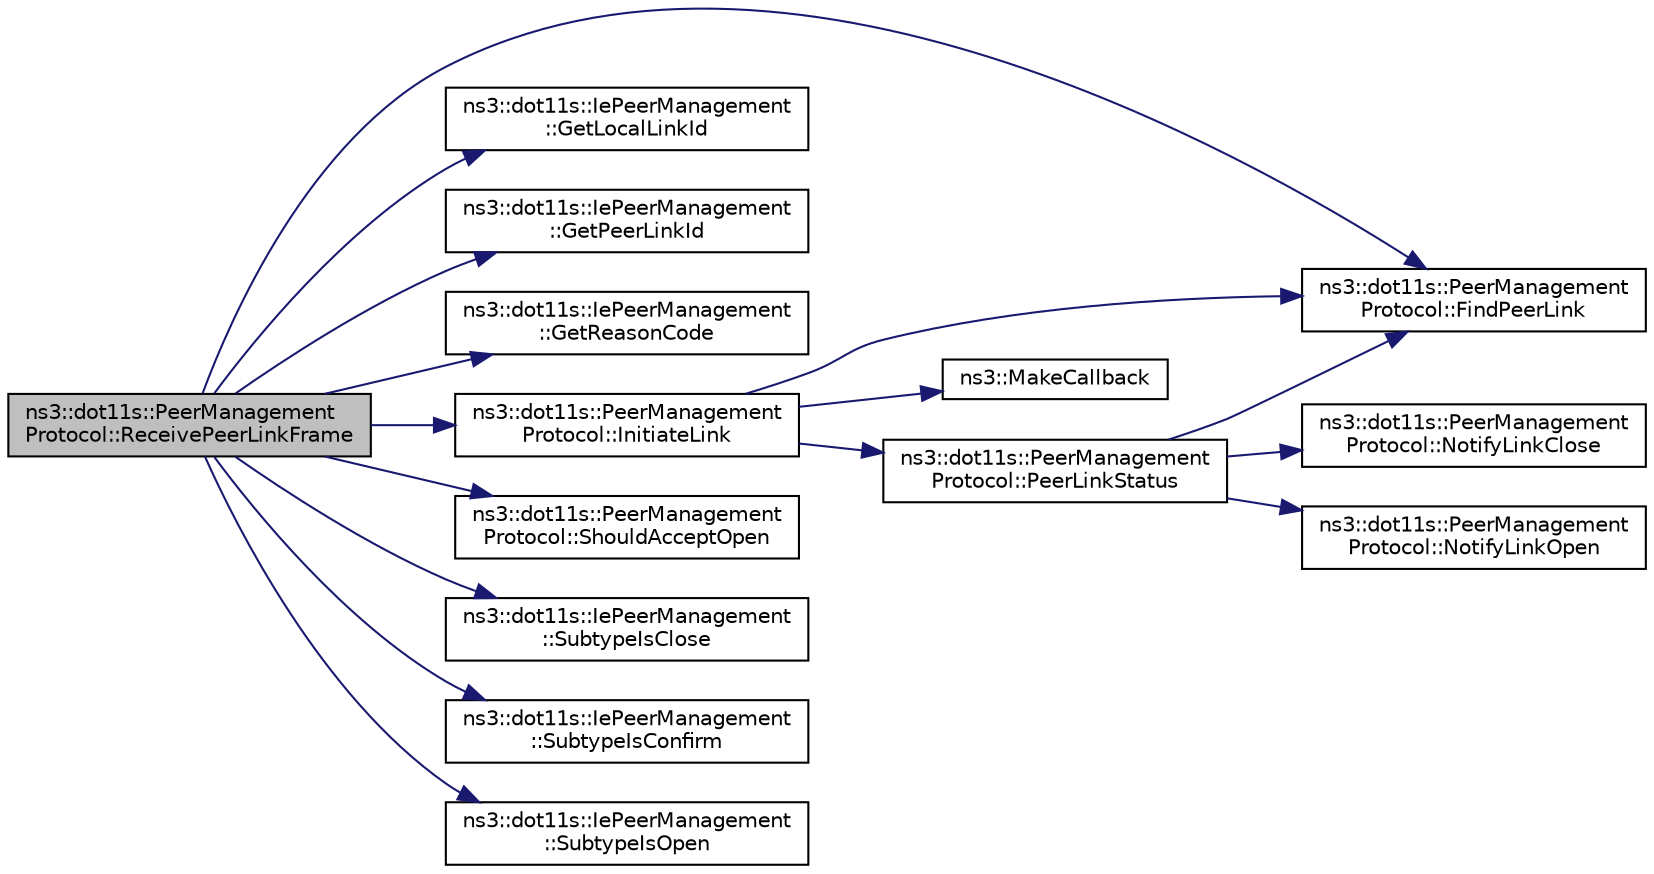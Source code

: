 digraph "ns3::dot11s::PeerManagementProtocol::ReceivePeerLinkFrame"
{
 // LATEX_PDF_SIZE
  edge [fontname="Helvetica",fontsize="10",labelfontname="Helvetica",labelfontsize="10"];
  node [fontname="Helvetica",fontsize="10",shape=record];
  rankdir="LR";
  Node1 [label="ns3::dot11s::PeerManagement\lProtocol::ReceivePeerLinkFrame",height=0.2,width=0.4,color="black", fillcolor="grey75", style="filled", fontcolor="black",tooltip="Methods that handle Peer link management frames interaction:"];
  Node1 -> Node2 [color="midnightblue",fontsize="10",style="solid",fontname="Helvetica"];
  Node2 [label="ns3::dot11s::PeerManagement\lProtocol::FindPeerLink",height=0.2,width=0.4,color="black", fillcolor="white", style="filled",URL="$classns3_1_1dot11s_1_1_peer_management_protocol.html#adc13cd9c290c7098d598af016b606133",tooltip="Find active peer link by my interface and peer interface MAC."];
  Node1 -> Node3 [color="midnightblue",fontsize="10",style="solid",fontname="Helvetica"];
  Node3 [label="ns3::dot11s::IePeerManagement\l::GetLocalLinkId",height=0.2,width=0.4,color="black", fillcolor="white", style="filled",URL="$classns3_1_1dot11s_1_1_ie_peer_management.html#ac838118d79f93b12c2d17c2928fbb830",tooltip="Get local link ID function."];
  Node1 -> Node4 [color="midnightblue",fontsize="10",style="solid",fontname="Helvetica"];
  Node4 [label="ns3::dot11s::IePeerManagement\l::GetPeerLinkId",height=0.2,width=0.4,color="black", fillcolor="white", style="filled",URL="$classns3_1_1dot11s_1_1_ie_peer_management.html#a83d90ba7cae4bbcb4c6f342a051d470d",tooltip="Get peer link ID function."];
  Node1 -> Node5 [color="midnightblue",fontsize="10",style="solid",fontname="Helvetica"];
  Node5 [label="ns3::dot11s::IePeerManagement\l::GetReasonCode",height=0.2,width=0.4,color="black", fillcolor="white", style="filled",URL="$classns3_1_1dot11s_1_1_ie_peer_management.html#a5dacd84f236c56f7965eba9befa233ac",tooltip="Get reason code function."];
  Node1 -> Node6 [color="midnightblue",fontsize="10",style="solid",fontname="Helvetica"];
  Node6 [label="ns3::dot11s::PeerManagement\lProtocol::InitiateLink",height=0.2,width=0.4,color="black", fillcolor="white", style="filled",URL="$classns3_1_1dot11s_1_1_peer_management_protocol.html#a74fcc9fa5c9ffc741f7d89f21a246813",tooltip="Initiate link function."];
  Node6 -> Node2 [color="midnightblue",fontsize="10",style="solid",fontname="Helvetica"];
  Node6 -> Node7 [color="midnightblue",fontsize="10",style="solid",fontname="Helvetica"];
  Node7 [label="ns3::MakeCallback",height=0.2,width=0.4,color="black", fillcolor="white", style="filled",URL="$namespacens3.html#af1dde3c04374147fca0cfe3b0766d664",tooltip="Build Callbacks for class method members which take varying numbers of arguments and potentially retu..."];
  Node6 -> Node8 [color="midnightblue",fontsize="10",style="solid",fontname="Helvetica"];
  Node8 [label="ns3::dot11s::PeerManagement\lProtocol::PeerLinkStatus",height=0.2,width=0.4,color="black", fillcolor="white", style="filled",URL="$classns3_1_1dot11s_1_1_peer_management_protocol.html#afffc33ac9aa647564a4449ba487a4cae",tooltip="Indicates changes in peer links."];
  Node8 -> Node2 [color="midnightblue",fontsize="10",style="solid",fontname="Helvetica"];
  Node8 -> Node9 [color="midnightblue",fontsize="10",style="solid",fontname="Helvetica"];
  Node9 [label="ns3::dot11s::PeerManagement\lProtocol::NotifyLinkClose",height=0.2,width=0.4,color="black", fillcolor="white", style="filled",URL="$classns3_1_1dot11s_1_1_peer_management_protocol.html#a5dd895b7a3d84a4727ef48e57a94c73d",tooltip="Aux. method to register closed links."];
  Node8 -> Node10 [color="midnightblue",fontsize="10",style="solid",fontname="Helvetica"];
  Node10 [label="ns3::dot11s::PeerManagement\lProtocol::NotifyLinkOpen",height=0.2,width=0.4,color="black", fillcolor="white", style="filled",URL="$classns3_1_1dot11s_1_1_peer_management_protocol.html#ae07e386558214bde98e6ea0b57f6ee79",tooltip="Aux. method to register open links."];
  Node1 -> Node11 [color="midnightblue",fontsize="10",style="solid",fontname="Helvetica"];
  Node11 [label="ns3::dot11s::PeerManagement\lProtocol::ShouldAcceptOpen",height=0.2,width=0.4,color="black", fillcolor="white", style="filled",URL="$classns3_1_1dot11s_1_1_peer_management_protocol.html#a3ea350a079ca1643c7faa18c124de0d9",tooltip="Indicates changes in peer links."];
  Node1 -> Node12 [color="midnightblue",fontsize="10",style="solid",fontname="Helvetica"];
  Node12 [label="ns3::dot11s::IePeerManagement\l::SubtypeIsClose",height=0.2,width=0.4,color="black", fillcolor="white", style="filled",URL="$classns3_1_1dot11s_1_1_ie_peer_management.html#a5a26699b412e960048a03085803cb6b6",tooltip="Subtype is close function."];
  Node1 -> Node13 [color="midnightblue",fontsize="10",style="solid",fontname="Helvetica"];
  Node13 [label="ns3::dot11s::IePeerManagement\l::SubtypeIsConfirm",height=0.2,width=0.4,color="black", fillcolor="white", style="filled",URL="$classns3_1_1dot11s_1_1_ie_peer_management.html#a6d4e1ae9b024e7b4df727296c8e66a12",tooltip="Subtype is confirm function."];
  Node1 -> Node14 [color="midnightblue",fontsize="10",style="solid",fontname="Helvetica"];
  Node14 [label="ns3::dot11s::IePeerManagement\l::SubtypeIsOpen",height=0.2,width=0.4,color="black", fillcolor="white", style="filled",URL="$classns3_1_1dot11s_1_1_ie_peer_management.html#a35fd2f962c629c80d25d138cf8457e5c",tooltip="Subtype is open function."];
}
